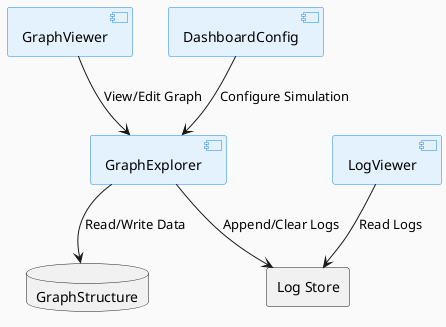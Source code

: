 @startuml components-diagramm
skinparam componentStyle uml
skinparam backgroundColor #FAFAFA
skinparam component {
    BackgroundColor #E3F2FD
    BorderColor #1E88E5
    FontColor black
    FontSize 14
}

' Components
component "GraphViewer" as GraphViewer
component "DashboardConfig" as DashboardConfig
component "LogViewer" as LogViewer
component "GraphExplorer" as GraphExplorer

' Shared Stores
database "GraphStructure" as GraphStructure
rectangle "Log Store" as LogStore

' Relationships
GraphViewer --> GraphExplorer : View/Edit Graph
DashboardConfig --> GraphExplorer : Configure Simulation
GraphExplorer --> GraphStructure : Read/Write Data
GraphExplorer --> LogStore : Append/Clear Logs
LogViewer --> LogStore : Read Logs
@enduml
